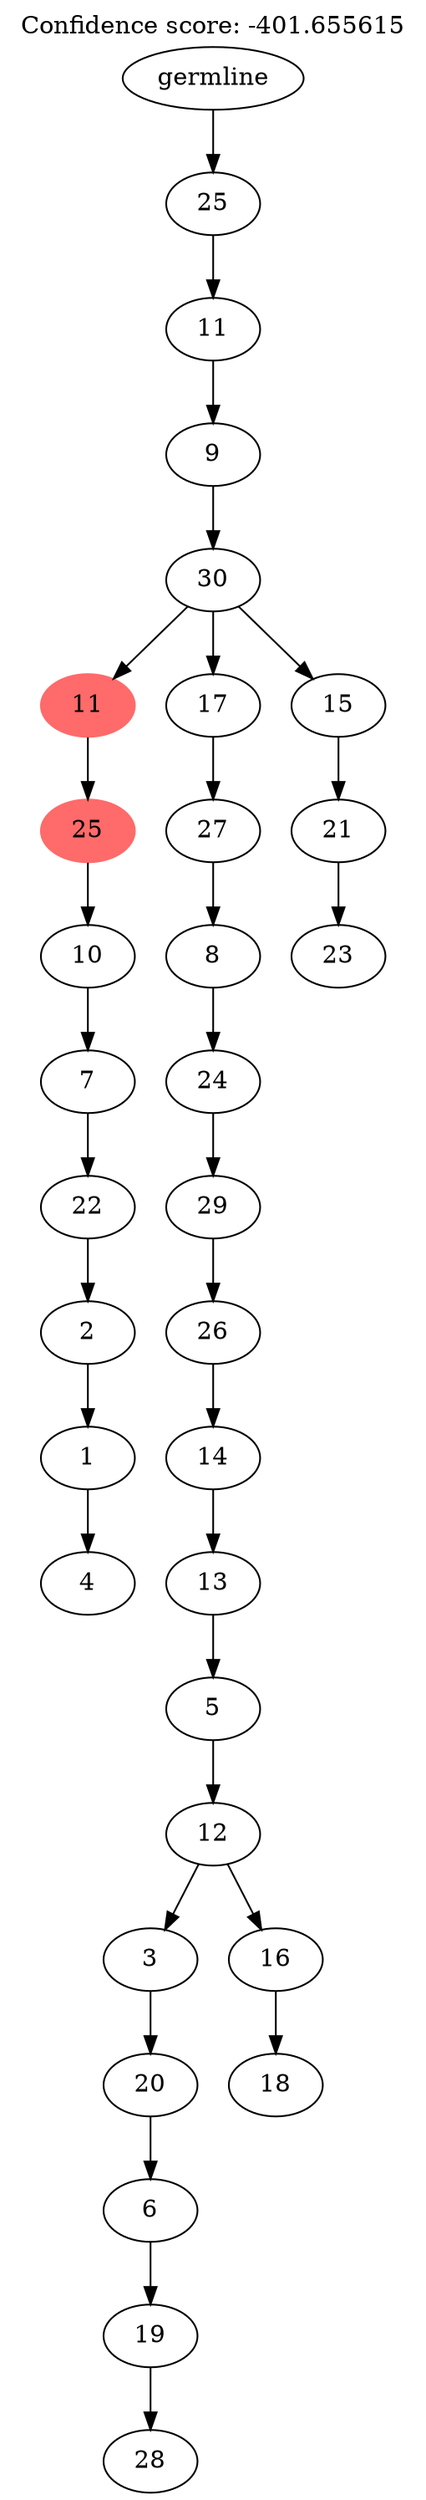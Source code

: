 digraph g {
	"31" -> "32";
	"32" [label="4"];
	"30" -> "31";
	"31" [label="1"];
	"29" -> "30";
	"30" [label="2"];
	"28" -> "29";
	"29" [label="22"];
	"27" -> "28";
	"28" [label="7"];
	"26" -> "27";
	"27" [label="10"];
	"25" -> "26";
	"26" [color=indianred1, style=filled, label="25"];
	"23" -> "24";
	"24" [label="28"];
	"22" -> "23";
	"23" [label="19"];
	"21" -> "22";
	"22" [label="6"];
	"20" -> "21";
	"21" [label="20"];
	"18" -> "19";
	"19" [label="18"];
	"17" -> "18";
	"18" [label="16"];
	"17" -> "20";
	"20" [label="3"];
	"16" -> "17";
	"17" [label="12"];
	"15" -> "16";
	"16" [label="5"];
	"14" -> "15";
	"15" [label="13"];
	"13" -> "14";
	"14" [label="14"];
	"12" -> "13";
	"13" [label="26"];
	"11" -> "12";
	"12" [label="29"];
	"10" -> "11";
	"11" [label="24"];
	"9" -> "10";
	"10" [label="8"];
	"8" -> "9";
	"9" [label="27"];
	"6" -> "7";
	"7" [label="23"];
	"5" -> "6";
	"6" [label="21"];
	"4" -> "5";
	"5" [label="15"];
	"4" -> "8";
	"8" [label="17"];
	"4" -> "25";
	"25" [color=indianred1, style=filled, label="11"];
	"3" -> "4";
	"4" [label="30"];
	"2" -> "3";
	"3" [label="9"];
	"1" -> "2";
	"2" [label="11"];
	"0" -> "1";
	"1" [label="25"];
	"0" [label="germline"];
	labelloc="t";
	label="Confidence score: -401.655615";
}
